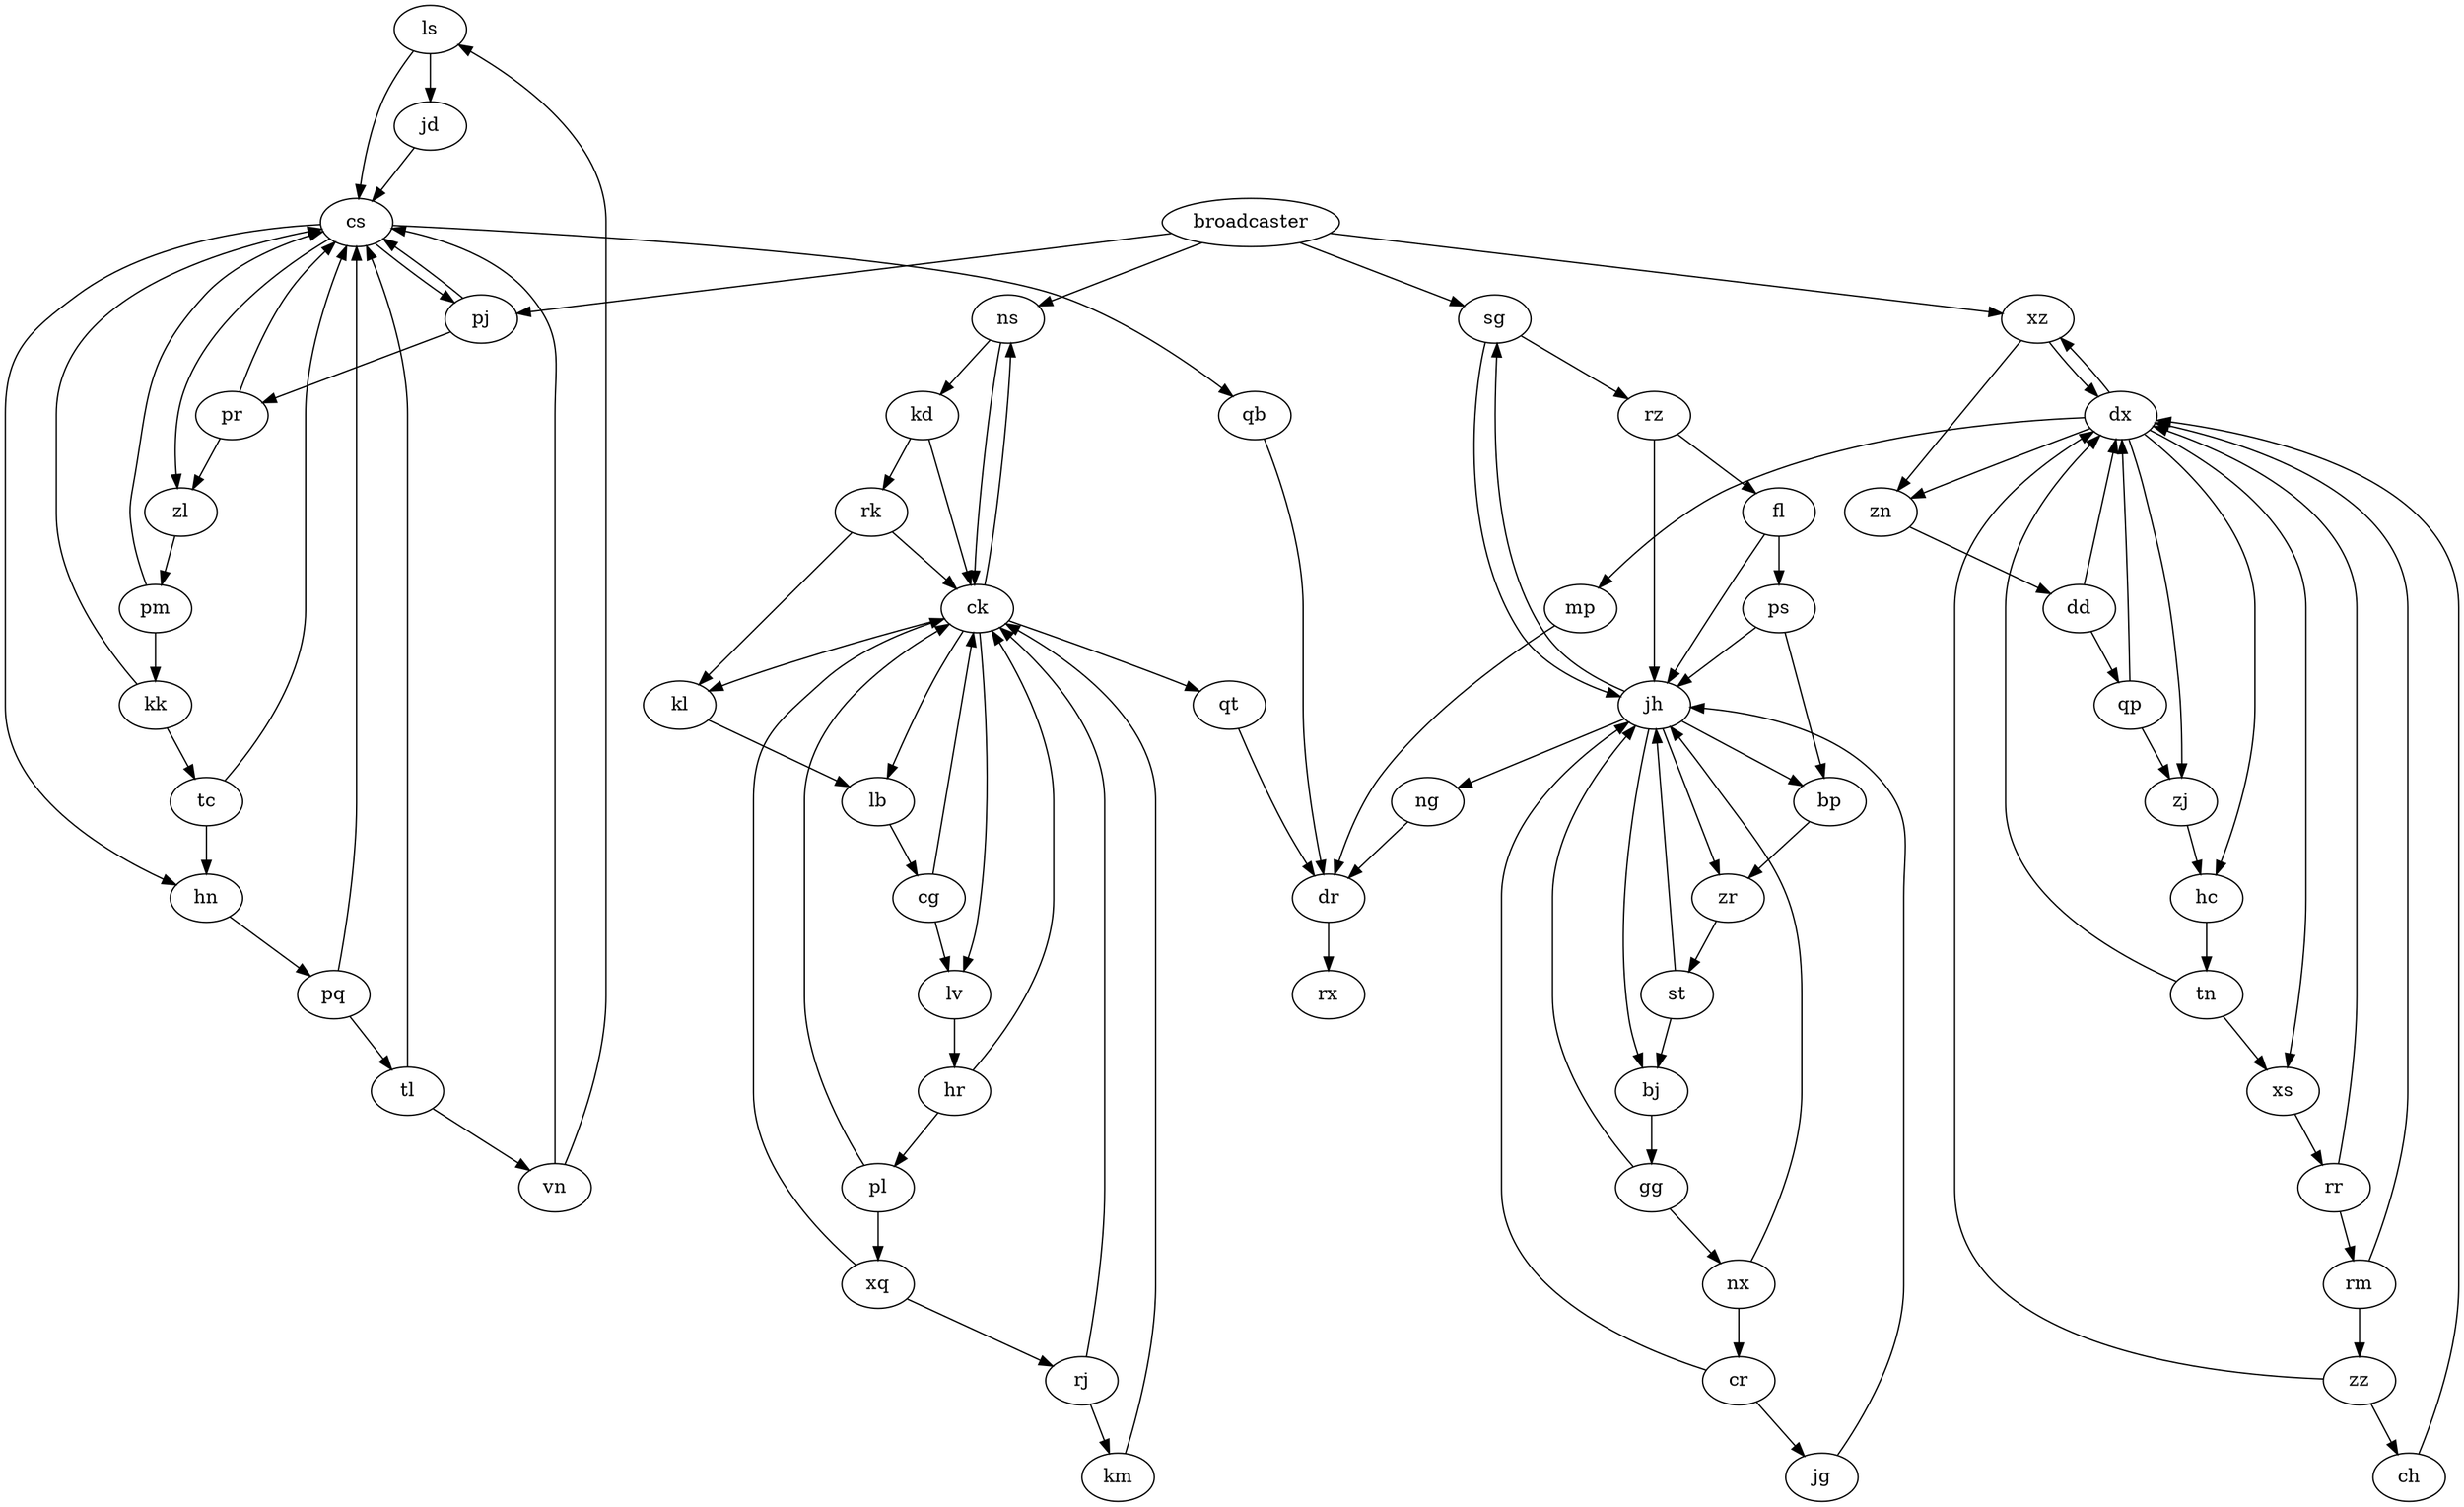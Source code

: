 digraph {
overlap = scale;
ls -> cs, jd
st -> jh, bj
hc -> tn
xs -> rr
pq -> tl, cs
rj -> km, ck
lb -> cg
zz -> dx, ch
kk -> cs, tc
hr -> ck, pl
pj -> cs, pr
pr -> zl, cs
tl -> vn, cs
tc -> cs, hn
cs -> hn, pj, qb, zl
lv -> hr
vn -> cs, ls
mp -> dr
broadcaster -> ns, pj, xz, sg
gg -> jh, nx
cr -> jg, jh
ch -> dx
dx -> zj, xz, mp, zn, xs, hc
fl -> jh, ps
hn -> pq
qp -> dx, zj
bp -> zr
kl -> lb
pl -> ck, xq
rm -> zz, dx
rz -> jh, fl
pm -> cs, kk
zl -> pm
rk -> ck, kl
dr -> rx
cg -> lv, ck
qt -> dr
jg -> jh
qb -> dr
ck -> lb, lv, ns, kl, qt
zr -> st
dd -> dx, qp
kd -> rk, ck
xq -> rj, ck
sg -> rz, jh
zj -> hc
tn -> dx, xs
jd -> cs
rr -> rm, dx
jh -> ng, bp, zr, sg, bj
km -> ck
ps -> bp, jh
zn -> dd
bj -> gg
nx -> jh, cr
xz -> dx, zn
ng -> dr
ns -> ck, kd
}